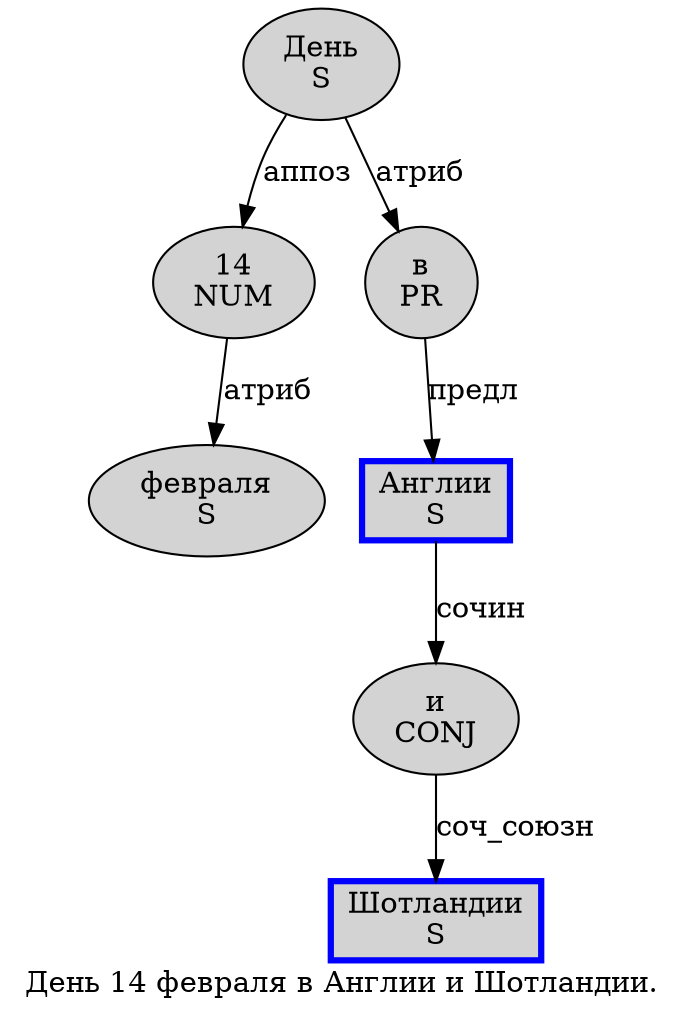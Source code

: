 digraph SENTENCE_1482 {
	graph [label="День 14 февраля в Англии и Шотландии."]
	node [style=filled]
		0 [label="День
S" color="" fillcolor=lightgray penwidth=1 shape=ellipse]
		1 [label="14
NUM" color="" fillcolor=lightgray penwidth=1 shape=ellipse]
		2 [label="февраля
S" color="" fillcolor=lightgray penwidth=1 shape=ellipse]
		3 [label="в
PR" color="" fillcolor=lightgray penwidth=1 shape=ellipse]
		4 [label="Англии
S" color=blue fillcolor=lightgray penwidth=3 shape=box]
		5 [label="и
CONJ" color="" fillcolor=lightgray penwidth=1 shape=ellipse]
		6 [label="Шотландии
S" color=blue fillcolor=lightgray penwidth=3 shape=box]
			1 -> 2 [label="атриб"]
			4 -> 5 [label="сочин"]
			0 -> 1 [label="аппоз"]
			0 -> 3 [label="атриб"]
			3 -> 4 [label="предл"]
			5 -> 6 [label="соч_союзн"]
}